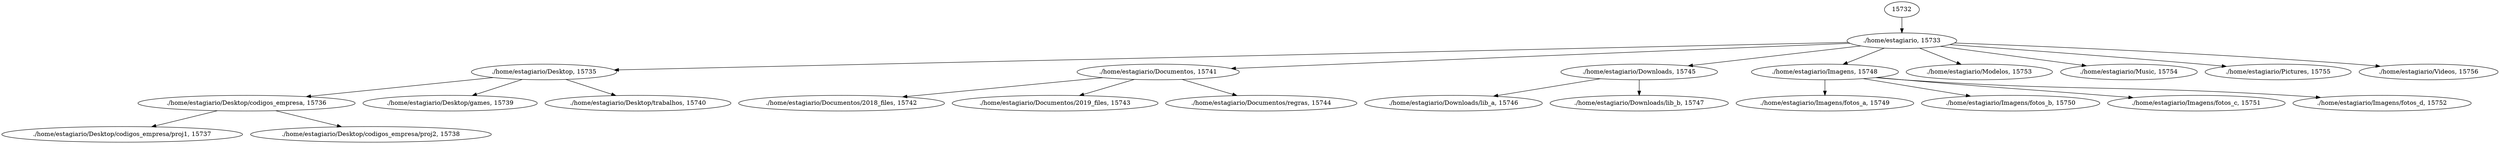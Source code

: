 digraph G {
	15733 [label="./home/estagiario, 15733"];
	15732 -> 15733;
	15735 [label="./home/estagiario/Desktop, 15735"];
	15733 -> 15735;
	15736 [label="./home/estagiario/Desktop/codigos_empresa, 15736"];
	15735 -> 15736;
	15737 [label="./home/estagiario/Desktop/codigos_empresa/proj1, 15737"];
	15736 -> 15737;
	15738 [label="./home/estagiario/Desktop/codigos_empresa/proj2, 15738"];
	15736 -> 15738;
	15739 [label="./home/estagiario/Desktop/games, 15739"];
	15735 -> 15739;
	15740 [label="./home/estagiario/Desktop/trabalhos, 15740"];
	15735 -> 15740;
	15741 [label="./home/estagiario/Documentos, 15741"];
	15733 -> 15741;
	15742 [label="./home/estagiario/Documentos/2018_files, 15742"];
	15741 -> 15742;
	15743 [label="./home/estagiario/Documentos/2019_files, 15743"];
	15741 -> 15743;
	15744 [label="./home/estagiario/Documentos/regras, 15744"];
	15741 -> 15744;
	15745 [label="./home/estagiario/Downloads, 15745"];
	15733 -> 15745;
	15746 [label="./home/estagiario/Downloads/lib_a, 15746"];
	15745 -> 15746;
	15747 [label="./home/estagiario/Downloads/lib_b, 15747"];
	15745 -> 15747;
	15748 [label="./home/estagiario/Imagens, 15748"];
	15733 -> 15748;
	15749 [label="./home/estagiario/Imagens/fotos_a, 15749"];
	15748 -> 15749;
	15750 [label="./home/estagiario/Imagens/fotos_b, 15750"];
	15748 -> 15750;
	15751 [label="./home/estagiario/Imagens/fotos_c, 15751"];
	15748 -> 15751;
	15752 [label="./home/estagiario/Imagens/fotos_d, 15752"];
	15748 -> 15752;
	15753 [label="./home/estagiario/Modelos, 15753"];
	15733 -> 15753;
	15754 [label="./home/estagiario/Music, 15754"];
	15733 -> 15754;
	15755 [label="./home/estagiario/Pictures, 15755"];
	15733 -> 15755;
	15756 [label="./home/estagiario/Videos, 15756"];
	15733 -> 15756;
}
